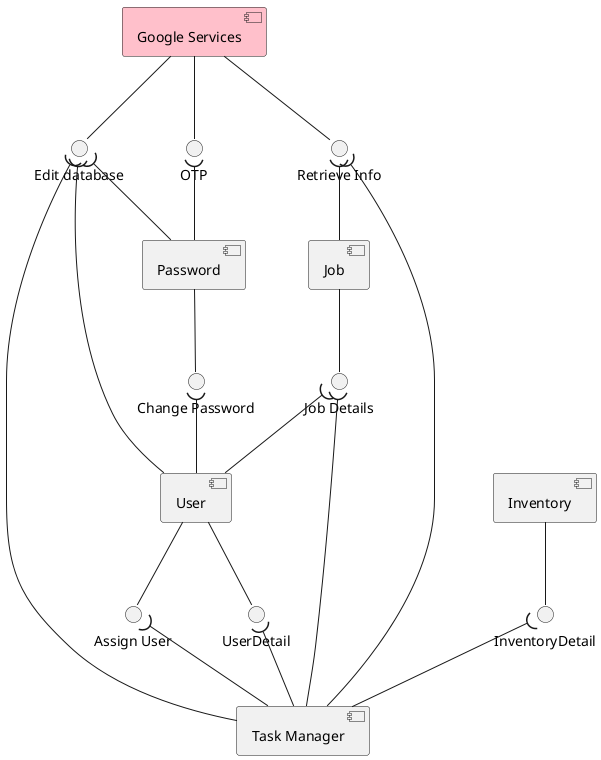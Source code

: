 @startuml

[User] as User 
[Task Manager] as Management
[Job] as Job
[Password] as Password
[Google Services] as Google #Pink
[Inventory] as Inventory

Interface "OTP" as OTP
Interface "Change Password" as ChangePassword
Interface "Edit database" as database 
Interface "Job Details" as JobDetails 
Interface "Retrieve Info" as RetrieveInfo
Interface "Assign User" as Assign

Google -- OTP
OTP )-- Password

Google -- RetrieveInfo
RetrieveInfo )-- Management
RetrieveInfo )-- Job

Password -- ChangePassword
ChangePassword )-- User

Job -- JobDetails
Inventory -- InventoryDetail
User -- UserDetail

InventoryDetail )-- Management

UserDetail )-- Management

Google -- database
database )-- User   
database )-- Password
database )-- Management


JobDetails )-- User
JobDetails )-- Management

User -- Assign
Assign )-- Management




@enduml